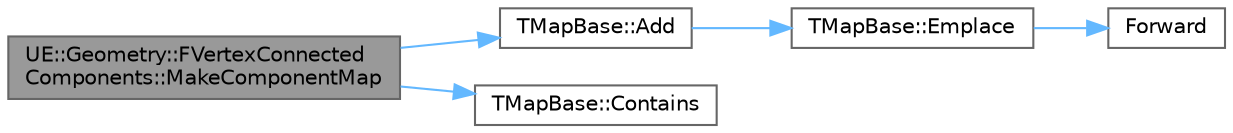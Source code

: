 digraph "UE::Geometry::FVertexConnectedComponents::MakeComponentMap"
{
 // INTERACTIVE_SVG=YES
 // LATEX_PDF_SIZE
  bgcolor="transparent";
  edge [fontname=Helvetica,fontsize=10,labelfontname=Helvetica,labelfontsize=10];
  node [fontname=Helvetica,fontsize=10,shape=box,height=0.2,width=0.4];
  rankdir="LR";
  Node1 [id="Node000001",label="UE::Geometry::FVertexConnected\lComponents::MakeComponentMap",height=0.2,width=0.4,color="gray40", fillcolor="grey60", style="filled", fontcolor="black",tooltip=" "];
  Node1 -> Node2 [id="edge1_Node000001_Node000002",color="steelblue1",style="solid",tooltip=" "];
  Node2 [id="Node000002",label="TMapBase::Add",height=0.2,width=0.4,color="grey40", fillcolor="white", style="filled",URL="$d8/dad/classTMapBase.html#ac6c17a873cb8e66fa9f53299d2317978",tooltip="Set the value associated with a key."];
  Node2 -> Node3 [id="edge2_Node000002_Node000003",color="steelblue1",style="solid",tooltip=" "];
  Node3 [id="Node000003",label="TMapBase::Emplace",height=0.2,width=0.4,color="grey40", fillcolor="white", style="filled",URL="$d8/dad/classTMapBase.html#aedf2f4b6ff746fae0226902fbbff08f7",tooltip="Sets the value associated with a key."];
  Node3 -> Node4 [id="edge3_Node000003_Node000004",color="steelblue1",style="solid",tooltip=" "];
  Node4 [id="Node000004",label="Forward",height=0.2,width=0.4,color="grey40", fillcolor="white", style="filled",URL="$d4/d24/UnrealTemplate_8h.html#a68f280c1d561a8899a1e9e3ea8405d00",tooltip="Forward will cast a reference to an rvalue reference."];
  Node1 -> Node5 [id="edge4_Node000001_Node000005",color="steelblue1",style="solid",tooltip=" "];
  Node5 [id="Node000005",label="TMapBase::Contains",height=0.2,width=0.4,color="grey40", fillcolor="white", style="filled",URL="$d8/dad/classTMapBase.html#a1bc3e77953405aed56b4245cedf5d42f",tooltip="Check if map contains the specified key."];
}
